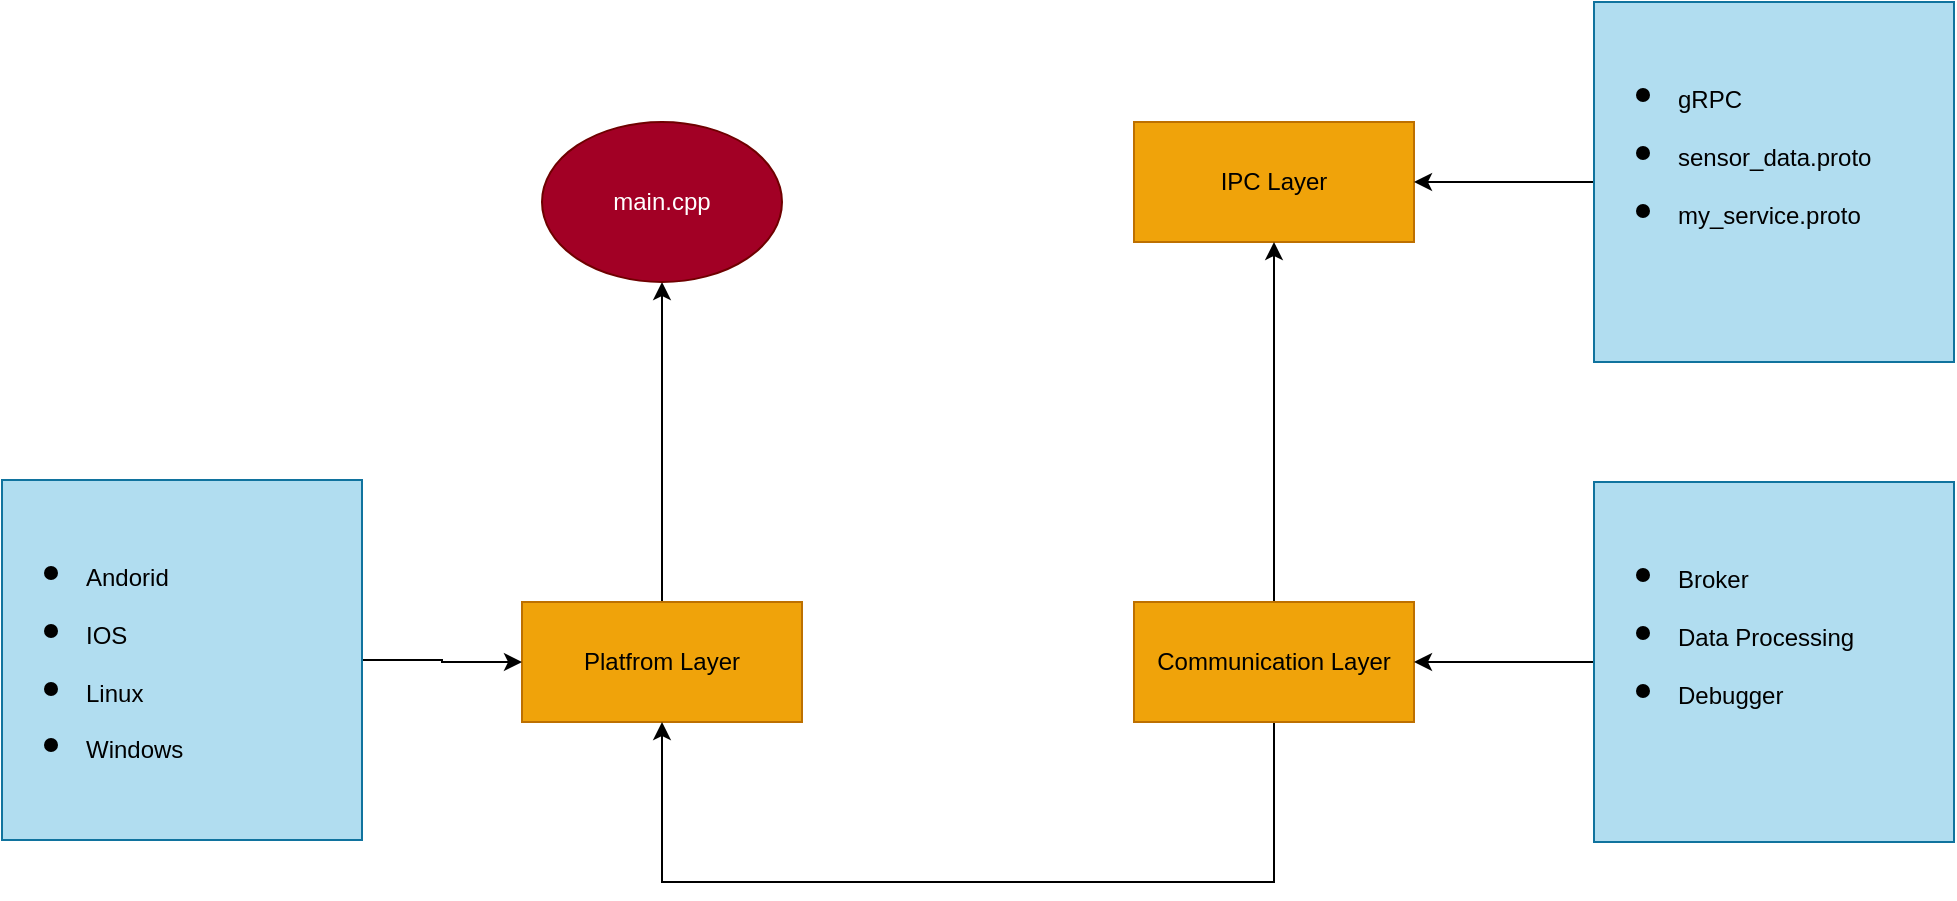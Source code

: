 <mxfile version="28.0.7">
  <diagram name="Page-1" id="nq7Rm1rvjmX9sD2SlrOK">
    <mxGraphModel dx="1549" dy="1940" grid="0" gridSize="10" guides="0" tooltips="1" connect="1" arrows="1" fold="1" page="0" pageScale="1" pageWidth="827" pageHeight="1169" math="0" shadow="0">
      <root>
        <mxCell id="0" />
        <mxCell id="1" parent="0" />
        <mxCell id="EBMAcg5HuOyllM23scZ5-14" style="edgeStyle=orthogonalEdgeStyle;rounded=0;orthogonalLoop=1;jettySize=auto;html=1;entryX=0.5;entryY=1;entryDx=0;entryDy=0;" edge="1" parent="1" source="EBMAcg5HuOyllM23scZ5-1" target="EBMAcg5HuOyllM23scZ5-12">
          <mxGeometry relative="1" as="geometry" />
        </mxCell>
        <mxCell id="EBMAcg5HuOyllM23scZ5-1" value="Platfrom Layer" style="rounded=0;whiteSpace=wrap;html=1;fillColor=#f0a30a;fontColor=#000000;strokeColor=#BD7000;" vertex="1" parent="1">
          <mxGeometry x="244" y="-538" width="140" height="60" as="geometry" />
        </mxCell>
        <mxCell id="EBMAcg5HuOyllM23scZ5-2" value="IPC Layer" style="rounded=0;whiteSpace=wrap;html=1;fillColor=#f0a30a;strokeColor=#BD7000;fontColor=#000000;" vertex="1" parent="1">
          <mxGeometry x="550" y="-778" width="140" height="60" as="geometry" />
        </mxCell>
        <mxCell id="EBMAcg5HuOyllM23scZ5-15" style="edgeStyle=orthogonalEdgeStyle;rounded=0;orthogonalLoop=1;jettySize=auto;html=1;entryX=0.5;entryY=1;entryDx=0;entryDy=0;" edge="1" parent="1" source="EBMAcg5HuOyllM23scZ5-3" target="EBMAcg5HuOyllM23scZ5-1">
          <mxGeometry relative="1" as="geometry">
            <Array as="points">
              <mxPoint x="620" y="-398" />
              <mxPoint x="314" y="-398" />
            </Array>
          </mxGeometry>
        </mxCell>
        <mxCell id="EBMAcg5HuOyllM23scZ5-17" style="edgeStyle=orthogonalEdgeStyle;rounded=0;orthogonalLoop=1;jettySize=auto;html=1;entryX=0.5;entryY=1;entryDx=0;entryDy=0;" edge="1" parent="1" source="EBMAcg5HuOyllM23scZ5-3" target="EBMAcg5HuOyllM23scZ5-2">
          <mxGeometry relative="1" as="geometry" />
        </mxCell>
        <mxCell id="EBMAcg5HuOyllM23scZ5-3" value="Communication Layer" style="rounded=0;whiteSpace=wrap;html=1;fillColor=#f0a30a;fontColor=#000000;strokeColor=#BD7000;" vertex="1" parent="1">
          <mxGeometry x="550" y="-538" width="140" height="60" as="geometry" />
        </mxCell>
        <mxCell id="EBMAcg5HuOyllM23scZ5-5" style="edgeStyle=orthogonalEdgeStyle;rounded=0;orthogonalLoop=1;jettySize=auto;html=1;entryX=1;entryY=0.5;entryDx=0;entryDy=0;" edge="1" parent="1" source="EBMAcg5HuOyllM23scZ5-4" target="EBMAcg5HuOyllM23scZ5-3">
          <mxGeometry relative="1" as="geometry" />
        </mxCell>
        <mxCell id="EBMAcg5HuOyllM23scZ5-4" value="&lt;h1 style=&quot;margin-top: 0px;&quot;&gt;&lt;ul&gt;&lt;li&gt;&lt;span style=&quot;font-size: 12px; font-weight: 400;&quot;&gt;Broker&lt;/span&gt;&lt;/li&gt;&lt;li&gt;&lt;span style=&quot;font-size: 12px; font-weight: 400;&quot;&gt;Data Processing&lt;/span&gt;&lt;/li&gt;&lt;li&gt;&lt;span style=&quot;font-size: 12px; font-weight: 400;&quot;&gt;Debugger&lt;/span&gt;&lt;/li&gt;&lt;/ul&gt;&lt;/h1&gt;" style="text;html=1;whiteSpace=wrap;overflow=hidden;rounded=0;fillColor=#b1ddf0;strokeColor=#10739e;" vertex="1" parent="1">
          <mxGeometry x="780" y="-598" width="180" height="180" as="geometry" />
        </mxCell>
        <mxCell id="EBMAcg5HuOyllM23scZ5-9" style="edgeStyle=orthogonalEdgeStyle;rounded=0;orthogonalLoop=1;jettySize=auto;html=1;entryX=0;entryY=0.5;entryDx=0;entryDy=0;" edge="1" parent="1" source="EBMAcg5HuOyllM23scZ5-6" target="EBMAcg5HuOyllM23scZ5-1">
          <mxGeometry relative="1" as="geometry" />
        </mxCell>
        <mxCell id="EBMAcg5HuOyllM23scZ5-6" value="&lt;h1 style=&quot;margin-top: 0px;&quot;&gt;&lt;ul&gt;&lt;li&gt;&lt;span style=&quot;font-size: 12px; font-weight: 400;&quot;&gt;Andorid&lt;/span&gt;&lt;/li&gt;&lt;li&gt;&lt;span style=&quot;font-size: 12px; font-weight: 400;&quot;&gt;IOS&lt;/span&gt;&lt;/li&gt;&lt;li&gt;&lt;span style=&quot;font-size: 12px; font-weight: 400;&quot;&gt;Linux&lt;/span&gt;&lt;/li&gt;&lt;li&gt;&lt;span style=&quot;font-size: 12px; font-weight: 400;&quot;&gt;Windows&lt;/span&gt;&lt;/li&gt;&lt;/ul&gt;&lt;/h1&gt;" style="text;html=1;whiteSpace=wrap;overflow=hidden;rounded=0;glass=0;fillColor=#b1ddf0;strokeColor=#10739e;" vertex="1" parent="1">
          <mxGeometry x="-16" y="-599" width="180" height="180" as="geometry" />
        </mxCell>
        <mxCell id="EBMAcg5HuOyllM23scZ5-8" style="edgeStyle=orthogonalEdgeStyle;rounded=0;orthogonalLoop=1;jettySize=auto;html=1;entryX=1;entryY=0.5;entryDx=0;entryDy=0;" edge="1" parent="1" source="EBMAcg5HuOyllM23scZ5-7" target="EBMAcg5HuOyllM23scZ5-2">
          <mxGeometry relative="1" as="geometry" />
        </mxCell>
        <mxCell id="EBMAcg5HuOyllM23scZ5-7" value="&lt;h1 style=&quot;margin-top: 0px;&quot;&gt;&lt;ul&gt;&lt;li&gt;&lt;span style=&quot;font-size: 12px; font-weight: 400;&quot;&gt;gRPC&lt;/span&gt;&lt;/li&gt;&lt;li&gt;&lt;span style=&quot;font-size: 12px; font-weight: 400;&quot;&gt;sensor_data.proto&lt;/span&gt;&lt;/li&gt;&lt;li&gt;&lt;span style=&quot;font-size: 12px; font-weight: 400;&quot;&gt;my_service.proto&amp;nbsp;&lt;/span&gt;&lt;/li&gt;&lt;/ul&gt;&lt;/h1&gt;" style="text;html=1;whiteSpace=wrap;overflow=hidden;rounded=0;fillColor=#b1ddf0;strokeColor=#10739e;" vertex="1" parent="1">
          <mxGeometry x="780" y="-838" width="180" height="180" as="geometry" />
        </mxCell>
        <mxCell id="EBMAcg5HuOyllM23scZ5-12" value="main.cpp" style="ellipse;whiteSpace=wrap;html=1;fillColor=#a20025;fontColor=#ffffff;strokeColor=#6F0000;" vertex="1" parent="1">
          <mxGeometry x="254" y="-778" width="120" height="80" as="geometry" />
        </mxCell>
      </root>
    </mxGraphModel>
  </diagram>
</mxfile>
